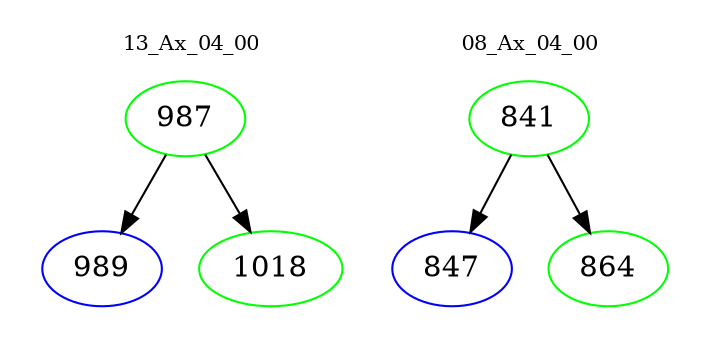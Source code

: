digraph{
subgraph cluster_0 {
color = white
label = "13_Ax_04_00";
fontsize=10;
T0_987 [label="987", color="green"]
T0_987 -> T0_989 [color="black"]
T0_989 [label="989", color="blue"]
T0_987 -> T0_1018 [color="black"]
T0_1018 [label="1018", color="green"]
}
subgraph cluster_1 {
color = white
label = "08_Ax_04_00";
fontsize=10;
T1_841 [label="841", color="green"]
T1_841 -> T1_847 [color="black"]
T1_847 [label="847", color="blue"]
T1_841 -> T1_864 [color="black"]
T1_864 [label="864", color="green"]
}
}
